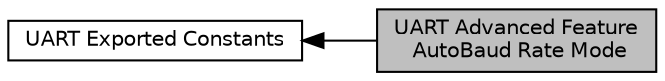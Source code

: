digraph "UART Advanced Feature AutoBaud Rate Mode"
{
  edge [fontname="Helvetica",fontsize="10",labelfontname="Helvetica",labelfontsize="10"];
  node [fontname="Helvetica",fontsize="10",shape=record];
  rankdir=LR;
  Node0 [label="UART Advanced Feature\l AutoBaud Rate Mode",height=0.2,width=0.4,color="black", fillcolor="grey75", style="filled", fontcolor="black"];
  Node1 [label="UART Exported Constants",height=0.2,width=0.4,color="black", fillcolor="white", style="filled",URL="$group___u_a_r_t___exported___constants.html"];
  Node1->Node0 [shape=plaintext, dir="back", style="solid"];
}
